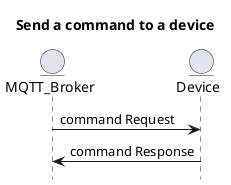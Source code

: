 @startuml
hide footbox
title Send a command to a device
entity MQTT_Broker
entity Device
MQTT_Broker -> Device: command Request
Device -> MQTT_Broker: command Response
@enduml